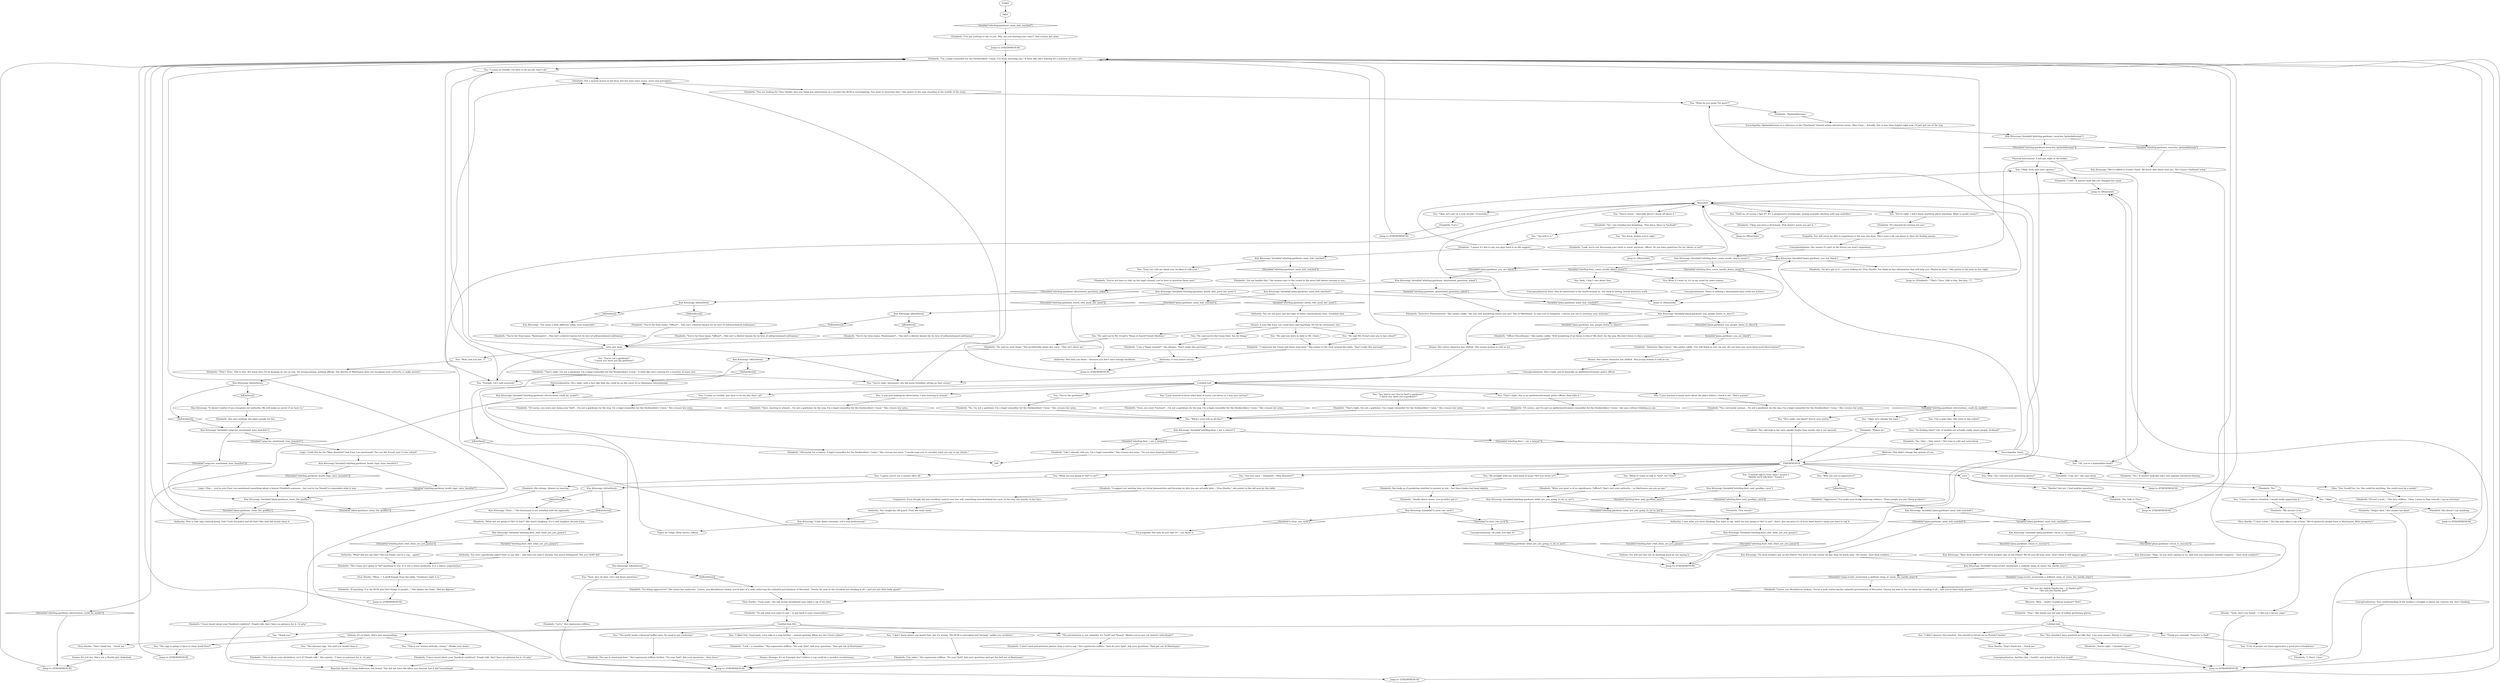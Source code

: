 # WHIRLING F1 / THE GARDENER MAIN
# The Gardener turns out to be a Union fixer. Slightly different model and portrait. Short *smug* dialogue directing you to Hardie, referencing last dialogue.
# ==================================================
digraph G {
	  0 [label="START"];
	  1 [label="input"];
	  2 [label="Kim Kitsuragi: Variable[\"plaza.gardener_main_hub_reached\"]"];
	  3 [label="Variable[\"plaza.gardener_main_hub_reached\"]", shape=diamond];
	  4 [label="!(Variable[\"plaza.gardener_main_hub_reached\"])", shape=diamond];
	  5 [label="Jump to: [FIXERPREHUB]"];
	  6 [label="You: What if I want to, it's in my mind for some reason..."];
	  7 [label="Jump to: [Elizabeth: \"\"That's Titus. Talk to him. But kno...\"]"];
	  8 [label="Elizabeth: \"Of course, and I'm just an epidermochromatic counsellor for the Dockworkers' Union,\" she says without blinking an eye."];
	  9 [label="You: \"He said Mr. Evrart sent you to law school?\""];
	  10 [label="You: \"He said you're Mr. Evrart's *Doux et Sucré* Death Machine.\""];
	  11 [label="Authority: How is that sign cleanup going, huh? Fuck the police and all that? She said she would clean it."];
	  12 [label="Kim Kitsuragi: \"*Just dock workers*? Do dock workers spy on the Police? We let you off easy, miss. Don't think it will happen again.\""];
	  13 [label="Kim Kitsuragi: Variable[\"whirling.fixer_i_am_a_lawyer\"]"];
	  14 [label="Variable[\"whirling.fixer_i_am_a_lawyer\"]", shape=diamond];
	  15 [label="!(Variable[\"whirling.fixer_i_am_a_lawyer\"])", shape=diamond];
	  16 [label="Jump to: [FIXERPREHUB]"];
	  17 [label="Titus Hardie: \"Don't thank her -- thank me.\""];
	  18 [label="Elizabeth: \"No, Glen -- they aren't.\" Her tone is cold and uninvolved."];
	  19 [label="Elizabeth: \"Detective Disorientated.\" She smiles coldly. \"Are you still wondering where you are? This is Martinaise, in case you've forgotten. I advise you not to overstay your welcome.\""];
	  20 [label="You: \"Wait, and you are...?\""];
	  21 [label="You: \"What are you going to *do* to me?\""];
	  22 [label="Kim Kitsuragi: \"Hmh...\" The lieutenant is not satisfied with the approach."];
	  23 [label="Elizabeth: \"I suggest not wasting time on trivial pleasantries and focusing on why you are actually here -- Titus Hardie,\" she points to the tall man by the table."];
	  24 [label="Jump to: [FIXERPREHUB]"];
	  25 [label="Jump to: [FIXERPREHUB]"];
	  26 [label="Kim Kitsuragi: Variable[\"whirling.gardener_what_are_you_going_to_do_to_me\"]"];
	  27 [label="Variable[\"whirling.gardener_what_are_you_going_to_do_to_me\"]", shape=diamond];
	  28 [label="!(Variable[\"whirling.gardener_what_are_you_going_to_do_to_me\"])", shape=diamond];
	  29 [label="Reaction Speed: A cheap deflection, but brutal. This did not have the effect you desired, but it did *something*."];
	  30 [label="You: \"Hold on, of course I *get it*. It's a progressive soundscape, mixing nomadic rhythms with pop melodies.\""];
	  31 [label="Kim Kitsuragi: Variable[\"plaza.gardener_you_people_listen_to_disco\"]"];
	  32 [label="Variable[\"plaza.gardener_you_people_listen_to_disco\"]", shape=diamond];
	  33 [label="!(Variable[\"plaza.gardener_you_people_listen_to_disco\"])", shape=diamond];
	  34 [label="Elizabeth: \"Get sober.\" Her expression stiffens. \"Do your *job*. Ask your questions and get the hell out of Martinaise.\""];
	  35 [label="Elizabeth: \"Listen, you Moralintern lackeys. You're a mob, enforcing the unlawful privatization of Revachol. Twenty fat men in the Occident are stealing it all -- and you're their body guards.\""];
	  36 [label="Conceptualization: She means it's part of the future you won't experience."];
	  37 [label="Kim Kitsuragi: Variable[\"whirling.fixer_conze_anodic_dance_music\"]"];
	  38 [label="Variable[\"whirling.fixer_conze_anodic_dance_music\"]", shape=diamond];
	  39 [label="!(Variable[\"whirling.fixer_conze_anodic_dance_music\"])", shape=diamond];
	  40 [label="You: \"I was just making an observation. I was reacting to stimuli.\""];
	  41 [label="You: \"I just wanted to know more about the place before I check it out. That's normal.\""];
	  42 [label="You: \"The world needs a financial buffer zone. No need to get emotional.\""];
	  43 [label="You: \"Okay, let's change the topic.\""];
	  44 [label="Elizabeth: \"You should.\""];
	  45 [label="Authority: *Why* did you say that? Did you forget you're a cop... again?"];
	  46 [label="Jump to: [FIXERPREHUB]"];
	  47 [label="You: \"Okay, stick with your opinion.\""];
	  48 [label="Conceptualization: She's right, you're basically an epidermochromatic police officer."];
	  49 [label="You: \"You're the gardener!\""];
	  50 [label="Authority: You set the pace and the topic of these conversations here. Establish that."];
	  51 [label="Drama: A man like Easy Leo could have said anything. Do not be restrained, sire."];
	  52 [label="Kim Kitsuragi: IsKimHere()"];
	  53 [label="IsKimHere()", shape=diamond];
	  54 [label="!(IsKimHere())", shape=diamond];
	  55 [label="Encyclopedia: Hjelmdallermen is a reference to the *Northern* themed action-adventure series, Man From... Actually, this is less than helpful right now. I'll just get out of the way."];
	  56 [label="Elizabeth: \"Let's.\" Her expression stiffens."];
	  57 [label="Authority: I saw what you were thinking. You want to say 'what are you going to *do* to me?'. Don't. Just because it's in your head doesn't mean you have to say it."];
	  58 [label="Jump to: [FIXERPREHUB]"];
	  59 [label="Kim Kitsuragi: Variable[\"whirling.fixer_said_goodbye_once\"]"];
	  60 [label="Variable[\"whirling.fixer_said_goodbye_once\"]", shape=diamond];
	  61 [label="!(Variable[\"whirling.fixer_said_goodbye_once\"])", shape=diamond];
	  62 [label="You: \"Are you Lizzy -- Elizabeth -- Miss Beaufort?\""];
	  63 [label="You: \"Why are you so aggressive?\""];
	  64 [label="Kim Kitsuragi: \"You seem a little different today. Less hospitable.\""];
	  65 [label="Glen: \"So fucking what? Lots of models are actually really smart people, fuckwad!\""];
	  66 [label="You: \"Oh, you're a hjelmdaller-head?\""];
	  67 [label="Elizabeth: \"If anything, it is the RCM who *do* things to people...\" She shakes her head. \"But we digress.\""];
	  68 [label="Kim Kitsuragi: \"Hmh. So you were spying on us. And now you represent murder suspects -- *just dock workers*.\""];
	  69 [label="Elizabeth: \"I'm being aggressive?\" She raises her eyebrows. \"Listen, you Moralintern lackey, you're part of a mob, enforcing the unlawful privatization of Revachol. Twenty fat men in the Occident are stealing it all -- and you are their body guard.\""];
	  70 [label="You: \"This is not winner attitude, citizen.\" (Shake your head.)"];
	  71 [label="Kim Kitsuragi: IsKimHere()"];
	  72 [label="IsKimHere()", shape=diamond];
	  73 [label="!(IsKimHere())", shape=diamond];
	  74 [label="Elizabeth: \"Fine.\" She hands you her pair of yellow gardening gloves."];
	  75 [label="You: \"Thank you comrade. Property is theft.\""];
	  76 [label="Elizabeth: \"You're right. I shouldn't have.\""];
	  77 [label="Drama: Her entire character has shifted. This young woman is cold as ice."];
	  78 [label="Elizabeth: \"Officer Discotheque.\" She smiles coldly. \"Still wondering if we listen to disco? We don't, by the way. We don't listen to disco anymore.\""];
	  79 [label="Elizabeth: \"Let me handle this,\" the woman says to the crowd in the mess hall before turning to you..."];
	  80 [label="Elizabeth: \"The Union isn't going to *do* anything to you. It is not a crime syndicate, it is a labour organization.\""];
	  81 [label="Elizabeth: \"I don't need privatization paeans from a rent-a-cop.\" Her expression stiffens. \"Just do your *job*. Ask your questions. Then get out of Martinaise.\""];
	  82 [label="Elizabeth: \"You're far from home, *lieutenants*... This isn't a district known for its love of self-proclaimed militiamen.\""];
	  83 [label="Elizabeth: \"Sure, you were *curious*... I'm not a gardener, by the way, I'm a legal counsellor for the Dockworkers' Union.\" She crosses her arms."];
	  84 [label="You: \"He said you were in debt to Mr. Claire.\""];
	  85 [label="Volition: You will not lose out on anything good by not saying it."];
	  86 [label="Kim Kitsuragi: Variable[\"whirling.gardener_encycloa_hjelmdallerman\"]"];
	  87 [label="Variable[\"whirling.gardener_encycloa_hjelmdallerman\"]", shape=diamond];
	  88 [label="!(Variable[\"whirling.gardener_encycloa_hjelmdallerman\"])", shape=diamond];
	  89 [label="You: \"I guess you're not a winner after all.\""];
	  90 [label="Untitled hub (02)"];
	  91 [label="Kim Kitsuragi: Variable[\"plaza.gardener_clean_the_graffito\"]"];
	  92 [label="Variable[\"plaza.gardener_clean_the_graffito\"]", shape=diamond];
	  93 [label="!(Variable[\"plaza.gardener_clean_the_graffito\"])", shape=diamond];
	  94 [label="Jump to: [FIXERPREHUB]"];
	  95 [label="Glen: \"You *could* be, Liz. You could be anything. You could even be a model.\""];
	  96 [label="Elizabeth: \"Okay, you have a dictionary. That doesn't mean you get it...\""];
	  97 [label="Kim Kitsuragi: Variable[\"whirling.gardener_electrochem_could_be_model\"]"];
	  98 [label="Variable[\"whirling.gardener_electrochem_could_be_model\"]", shape=diamond];
	  99 [label="!(Variable[\"whirling.gardener_electrochem_could_be_model\"])", shape=diamond];
	  100 [label="Elizabeth: She doesn't say anything."];
	  101 [label="You: \"I didn't deserve this handout. You should've forced me to *hustle* harder.\""];
	  102 [label="You: \"I mean no trouble, I'm here to do my job, that's all.\""];
	  103 [label="Elizabeth: \"You are looking for Titus Hardie, who you think has information on a murder the RCM is investigating. You want to interview him.\" She points to the man standing in the middle of the room."];
	  104 [label="Elizabeth: \"Hjelmdallermen.\""];
	  105 [label="You: \"That's right, this is an epidermochromatic police officer. Deal with it.\""];
	  106 [label="Elizabeth: \"Yes, extremely normal... I'm not a gardener, by the way, I'm a legal counsellor for the Dockworkers' Union.\" She crosses her arms."];
	  107 [label="Elizabeth: She says nothing; her glare speaks for her."];
	  108 [label="You: \"Get a grip Glen. She went to law school.\""];
	  109 [label="Kim Kitsuragi: Variable[\"whirling.gardener_disoriented_questions_asked\"]"];
	  110 [label="Variable[\"whirling.gardener_disoriented_questions_asked\"]", shape=diamond];
	  111 [label="!(Variable[\"whirling.gardener_disoriented_questions_asked\"])", shape=diamond];
	  112 [label="Elizabeth: \"He said no such thing.\" She accidentally raises her voice. \"This isn't about me.\""];
	  113 [label="Kim Kitsuragi: Variable[\"plaza.gardener_main_hub_reached\"]"];
	  114 [label="Variable[\"plaza.gardener_main_hub_reached\"]", shape=diamond];
	  115 [label="!(Variable[\"plaza.gardener_main_hub_reached\"])", shape=diamond];
	  116 [label="Kim Kitsuragi: \"Do dock workers spy on the Police? You were on that corner all day. Now we know why.\" He smiles: \"Just dock workers...\""];
	  117 [label="You: \"The privatization is not unlawful, it's *cool* and *funny*. Maybe you're just not historic individuals?\""];
	  118 [label="You: \"He's right, you know? You're very pretty.\""];
	  119 [label="Elizabeth: \"No.\""];
	  120 [label="You: \"Thank you.\""];
	  121 [label="You: \"Be straight with me, what kind of music *do* you listen to?\""];
	  122 [label="Musichub"];
	  123 [label="You: \"Dance music -- basically disco? I know all about it.\""];
	  124 [label="Elizabeth: \"You're far from home, *officer*... This isn't a district known for its love of self-proclaimed militiamen.\""];
	  125 [label="Untitled hub"];
	  126 [label="You: \"I mean no trouble, just here to do my job, that's all.\""];
	  127 [label="Elizabeth: \"I've got nothing to say to you. Why are you wasting your time?\" She crosses her arms."];
	  128 [label="Elizabeth: \"I represent the Union and these men here.\" She points to the crew around the table. \"Don't make this personal.\""];
	  129 [label="Authority: You were specifically asked *not* to say that -- and then you said it anyway. You junior delinquent! But you *still* did!"];
	  130 [label="You: \"I don't know where you heard that, but it's wrong. The RCM is principled and *strong*, unlike you socialists.\""];
	  131 [label="Elizabeth: \"Look -- a comedian.\" Her expression stiffens. \"Do your *job*. Ask your questions. Then get out of Martinaise.\""];
	  132 [label="You: \"I have a cadaver situation. I would really appreciate it.\""];
	  133 [label="Jump to: [FIXERPREHUB]"];
	  134 [label="Elizabeth: \"You're far from home, *lieutenants*... This isn't a district known for its love of self-proclaimed militiamen.\""];
	  135 [label="Drama: Her entire character has shifted. This young woman is cold as ice."];
	  136 [label="You: \"You're right, lieutenant, she did seem friendlier sitting on that corner.\""];
	  137 [label="You: \"Okay, let's put on a new record.\" (Conclude.)"];
	  138 [label="You: \"I just wanted to know what kind of music you listen to. I was just curious!\""];
	  139 [label="Kim Kitsuragi: \"It doesn't matter if you recognize our authority. We will make an arrest if we have to.\""];
	  140 [label="Titus Hardie: \"Mhm...\" A gruff humph from the table. \"Goddamn right it is.\""];
	  141 [label="Elizabeth: \"*Even* a mod...\" Her face stiffens. \"Glen, I went to *law school*. I am an attorney.\""];
	  142 [label="Authority: She shut you down -- because you don't have enough backbone."];
	  143 [label="Physical Instrument: A left jab, right in the looker."];
	  144 [label="Elizabeth: \"I guess it's fair to say you guys have it on life support.\""];
	  145 [label="You: \"Enough. Let's talk seriously.\""];
	  146 [label="Jump to: [FIXERPREHUB]"];
	  147 [label="Elizabeth: \"What you want is of no significance, *officer*. Don't test your authority -- in Martinaise you are no one.\""];
	  148 [label="Jump to: [FIXERPREHUB]"];
	  149 [label="You: \"He said you're the Union fixer. You fix things.\""];
	  150 [label="Kim Kitsuragi: Variable[\"plaza.gardener_viscal_rc_success\"]"];
	  151 [label="Variable[\"plaza.gardener_viscal_rc_success\"]", shape=diamond];
	  152 [label="!(Variable[\"plaza.gardener_viscal_rc_success\"])", shape=diamond];
	  153 [label="Elizabeth: \"Detective Skin-Colour.\" She smiles coldly. \"I'm still black as you can see. Do you have any more keen-eyed observations?\""];
	  154 [label="Elizabeth: Not a muscle moves in her face, but her eyes trace yours, stern and perceptive."];
	  155 [label="Elizabeth: \"It's beyond the horizon for you.\""];
	  156 [label="You: \"The hell it is.\""];
	  157 [label="Elizabeth: \"Look, we're not discussing your taste in music anymore, officer. Do you have questions for my clients or not?\""];
	  158 [label="Elizabeth: \"I. Don't. Care.\""];
	  159 [label="Conceptualization: There is nothing a determined man could not achieve."];
	  160 [label="You: \"You're not a gardener!\"\n\"I knew you were not the gardener!\""];
	  161 [label="Esprit de Corps: Dirty tactics, officer."];
	  162 [label="Titus Hardie: \"Fuck yeah,\" the tall, broad shouldered man takes a sip of his beer."];
	  163 [label="Elizabeth: She shrugs. Almost no reaction."];
	  164 [label="Conceptualization: Another day -- hustlin' and grindin' in the free world!"];
	  165 [label="You: \"You're right. I don't know anything about anything. What is anodic music?\""];
	  166 [label="Elizabeth: \"Let's.\""];
	  167 [label="You: \"You know, maybe you're right.\""];
	  168 [label="Elizabeth: \"I will.\" It doesn't look like you changed her mind."];
	  169 [label="You: Yeah, I don't care about that."];
	  170 [label="Kim Kitsuragi: Variable[\"cargo.leo_mentioned_miss_beaufort\"]"];
	  171 [label="Variable[\"cargo.leo_mentioned_miss_beaufort\"]", shape=diamond];
	  172 [label="!(Variable[\"cargo.leo_mentioned_miss_beaufort\"])", shape=diamond];
	  173 [label="Kim Kitsuragi: Variable[\"tc.arno_van_eyck\"]"];
	  174 [label="Variable[\"tc.arno_van_eyck\"]", shape=diamond];
	  175 [label="!(Variable[\"tc.arno_van_eyck\"])", shape=diamond];
	  176 [label="Jump to: [Musichub]"];
	  177 [label="Elizabeth: \"So ask what you came to ask -- or get back to your commanders.\""];
	  178 [label="You: \"The obscene sign. You said you would clean it."];
	  179 [label="Titus Hardie: \"C'mon Lizzie.\" The big man takes a sip of beer. \"We're generous people here in Martinaise. With *property*.\""];
	  180 [label="Kim Kitsuragi: Variable[\"whirling.gardener_booth_logic_miss_beaufort\"]"];
	  181 [label="Variable[\"whirling.gardener_booth_logic_miss_beaufort\"]", shape=diamond];
	  182 [label="!(Variable[\"whirling.gardener_booth_logic_miss_beaufort\"])", shape=diamond];
	  183 [label="You: \"What if I want to talk to *you*, not Titus?\""];
	  184 [label="Composure: Even though she has excellent control over her self, something moved behind her eyes, in the way she stands, in her face..."];
	  185 [label="Elizabeth: \"That's right, I'm not a gardener, I'm a legal counsellor for the Dockworkers' Union.\" She crosses her arms."];
	  186 [label="Elizabeth: \"Of course, you were just doing your *job*... I'm not a gardener, by the way, I'm a legal counsellor for the Dockworkers' Union.\" She crosses her arms."];
	  187 [label="You: \"Hardie? Not yet, I had another question.\""];
	  188 [label="Jump to: [FIXERPREHUB]"];
	  189 [label="Kim Kitsuragi: Variable[\"whirling.gardener_booth_rhet_push_her_more\"]"];
	  190 [label="Variable[\"whirling.gardener_booth_rhet_push_her_more\"]", shape=diamond];
	  191 [label="!(Variable[\"whirling.gardener_booth_rhet_push_her_more\"])", shape=diamond];
	  192 [label="Encyclopedia: Not only do you *get it* -- you know it."];
	  193 [label="Jump to: [Musichub]"];
	  194 [label="Elizabeth: The cold look in her eyes speaks louder than words: she is not amused."];
	  195 [label="Elizabeth: \"Anodic dance music, you wouldn't get it.\""];
	  196 [label="Conceptualization: Your understanding of the worker's struggle is about one century old, she's thinking."];
	  197 [label="Empathy: You will never be able to experience it the way she does. She's even a bit sad about it; then the feeling passes."];
	  198 [label="Elizabeth: \"You're far from home, *officer*... This isn't a district known for its love of self-proclaimed militiamen.\""];
	  199 [label="Kim Kitsuragi: IsKimHere()"];
	  200 [label="IsKimHere()", shape=diamond];
	  201 [label="!(IsKimHere())", shape=diamond];
	  202 [label="Elizabeth: \"You're not here to chat up the legal counsel, you're here to question these men.\""];
	  203 [label="Elizabeth: \"I am a *legal counsel*,\" she intones. \"Don't make this personal.\""];
	  204 [label="Jump to: [Musichub]"];
	  205 [label="Kim Kitsuragi: Variable[\"cargo.evrart_mentioned_a_militant_wing_of_union_the_hardie_boys\"]"];
	  206 [label="Variable[\"cargo.evrart_mentioned_a_militant_wing_of_union_the_hardie_boys\"]", shape=diamond];
	  207 [label="!(Variable[\"cargo.evrart_mentioned_a_militant_wing_of_union_the_hardie_boys\"])", shape=diamond];
	  208 [label="Elizabeth: \"I have heard about your *medical condition*. People talk. And I have no patience for it. Or pity.\""];
	  209 [label="You: \"Okay.\""];
	  210 [label="Untitled hub"];
	  211 [label="Logic: Uhm...  you're sure Easy Leo mentioned something about a lawyer Elizabeth someone... but you're too *dumb* to remember what it was."];
	  212 [label="Authority: A very minor victory."];
	  213 [label="Elizabeth: \"Aggressive? You make your living enforcing violence. These people are just *dock workers*.\""];
	  214 [label="Conceptualization: Sure, why be interested in the world around us. Get back to boring, brutal detective work."];
	  215 [label="You: \"The sign is going to have to clean itself then?\""];
	  216 [label="Elizabeth: \"Please do.\""];
	  217 [label="You: \"Hey. Can I borrow your gardening gloves?\""];
	  218 [label="Elizabeth: \"My answer is no.\""];
	  219 [label="Titus Hardie: \"Don't thank her -- thank me.\""];
	  220 [label="You: \"I should talk to Titus then!\" [Leave.]\n\"Maybe we'll talk later.\" [Leave.]"];
	  221 [label="Elizabeth: \"What are we going to *do* to you?\" She starts laughing. It's a cold laughter, devoid of joy."];
	  222 [label="Elizabeth: She looks as if pondering whether to answer or not... but then shakes her head slightly."];
	  223 [label="Kim Kitsuragi: IsKimHere()"];
	  224 [label="IsKimHere()", shape=diamond];
	  225 [label="!(IsKimHere())", shape=diamond];
	  226 [label="Kim Kitsuragi: IsKimHere()"];
	  227 [label="IsKimHere()", shape=diamond];
	  228 [label="!(IsKimHere())", shape=diamond];
	  229 [label="Elizabeth: \"Sure, reacting to stimuli... I'm not a gardener, by the way, I'm a legal counsellor for the Dockworkers' Union.\" She crosses her arms."];
	  230 [label="Elizabeth: \"Like I already told you, I'm a legal counsellor.\" She crosses her arms. \"Do you have hearing problems?\""];
	  231 [label="Logic: Could this be the *Miss Beaufort* that Easy Leo mentioned? The one Mr. Evrart sent to law school?"];
	  232 [label="Elizabeth: \"No. Talk to Titus.\""];
	  233 [label="You: \"I liked that. Good start. Let's take it a step further -- armed uprising. What are the Union's plans?\""];
	  234 [label="Elizabeth: \"This is about your alcoholism, isn't it? People talk.\" She squints. \"I have no patience for it. Or pity.\""];
	  235 [label="You: \"You shouldn't have assisted me like that. I am your enemy. Nature is struggle.\""];
	  236 [label="Rhetoric: This didn't change her opinion of you."];
	  237 [label="Authority: You caught her off guard. Push her some more."];
	  238 [label="Elizabeth: \"No,\" she steadies her breathing. \"Not disco. Disco is *undead*.\""];
	  239 [label="intro_pre_hubz"];
	  240 [label="Elizabeth: \"No, I'm not a gardener, I'm a legal counsellor for the Dockworkers' Union.\" She crosses her arms."];
	  241 [label="Elizabeth: \"That's right, I'm not a gardener, I'm a legal counsellor for the Dockworkers' Union.\" It feels like she's waiting for a reaction of some sort."];
	  242 [label="Kim Kitsuragi: Variable[\"whirling.fixer_rhet_what_are_you_gonna\"]"];
	  243 [label="Variable[\"whirling.fixer_rhet_what_are_you_gonna\"]", shape=diamond];
	  244 [label="!(Variable[\"whirling.fixer_rhet_what_are_you_gonna\"])", shape=diamond];
	  245 [label="Conceptualization: Oh yeah, you *get it*."];
	  246 [label="Elizabeth: \"No.\" It doesn't look like she's into popular adventure-fantasy."];
	  247 [label="Kim Kitsuragi: Variable[\"whirling.fixer_rhet_what_are_you_gonna\"]"];
	  248 [label="Variable[\"whirling.fixer_rhet_what_are_you_gonna\"]", shape=diamond];
	  249 [label="!(Variable[\"whirling.fixer_rhet_what_are_you_gonna\"])", shape=diamond];
	  250 [label="Elizabeth: \"No one is emotional here.\" Her expression stiffens further. \"Do your *job*. Ask your questions -- then leave.\""];
	  251 [label="Drama: Strange. It's as if people don't believe a cop could be a socialist revolutionary."];
	  252 [label="Jump to: [Musichub]"];
	  253 [label="You: \"You lied to me! You're *not* a gardener!\"\n\"I knew you were not a gardener!\""];
	  254 [label="Elizabeth: \"Obviously I'm a lawyer. A legal counsellor for the Dockworkers' Union.\" She crosses her arms. \"I would urge you to consider what you say to my clients.\""];
	  255 [label="Encyclopedia: Sorry."];
	  256 [label="Kim Kitsuragi: \"We've talked to Evrart Claire. We know who these men are. The Union's *militant* wing.\""];
	  257 [label="You: \"Are you the eighth Hardie boy -- A Hardie girl?\"\n \"Are you the Hardie girl?\""];
	  258 [label="Elizabeth: \"I am not,\" she says dryly."];
	  259 [label="Rhetoric: Wow -- really? A political moment? Now?"];
	  260 [label="Shanky: \"Yeah, don't you forget -- T did you a favour, popo.\""];
	  261 [label="Drama: It's not her. She's not a Hardie girl. Definitely."];
	  262 [label="FIXERPREHUB"];
	  263 [label="Elizabeth: \"I'm a legal counsellor for the Dockworkers' Union. I've been watching you.\" It feels like she's waiting for a reaction of some sort."];
	  264 [label="Elizabeth: \"That's Titus. Talk to him. But know this: I'll be keeping an eye on you. No strong-arming, nothing official. The district of Martinaise does not recognize your authority to make arrests.\""];
	  265 [label="You: \"What do you mean *us guys*?\""];
	  266 [label="Kim Kitsuragi: Variable[\"whirling.gardener_main_hub_reached\"]"];
	  267 [label="Variable[\"whirling.gardener_main_hub_reached\"]", shape=diamond];
	  268 [label="!(Variable[\"whirling.gardener_main_hub_reached\"])", shape=diamond];
	  269 [label="You: \"Easy Leo told me about you, he likes to talk a lot.\""];
	  270 [label="Jump to: [FIXERPREHUB]"];
	  271 [label="Electrochemistry: He's right, with a face like that she could be on the cover of La Débutante International."];
	  272 [label="Elizabeth: \"Vulgar idiot,\" she shakes her head."];
	  273 [label="You: \"A lot of people out there appreciate a good disco breakdown.\""];
	  274 [label="Kim Kitsuragi: Variable[\"plaza.gardener_you_are_black\"]"];
	  275 [label="Variable[\"plaza.gardener_you_are_black\"]", shape=diamond];
	  276 [label="!(Variable[\"plaza.gardener_you_are_black\"])", shape=diamond];
	  277 [label="Elizabeth: \"So let's get to it -- you're looking for Titus Hardie. You think he has information that will help you. Maybe he does.\" She points to the man on her right."];
	  278 [label="You: \"What's your role in all this?\""];
	  279 [label="LEO"];
	  280 [label="Kim Kitsuragi: \"Calm down everyone. Let's stay professional.\""];
	  281 [label="Kim Kitsuragi: IsKimHere()"];
	  282 [label="IsKimHere()", shape=diamond];
	  283 [label="!(IsKimHere())", shape=diamond];
	  284 [label="You: \"Yeah, let's do that. Let's ask those questions.\""];
	  285 [label="Volition: It's in there. She's just stonewalling."];
	  286 [label="Elizabeth: \"I have heard about your *medical condition*. People talk. And I have no patience for it. Or pity.\""];
	  287 [label="Jump to: [FIXERPREHUB]"];
	  0 -> 1
	  1 -> 267
	  2 -> 3
	  2 -> 4
	  3 -> 31
	  4 -> 223
	  5 -> 263
	  6 -> 159
	  7 -> 265
	  8 -> 278
	  9 -> 128
	  10 -> 112
	  11 -> 263
	  12 -> 205
	  13 -> 14
	  13 -> 15
	  14 -> 230
	  15 -> 255
	  16 -> 263
	  17 -> 261
	  18 -> 236
	  19 -> 135
	  20 -> 264
	  21 -> 71
	  22 -> 221
	  23 -> 184
	  24 -> 263
	  25 -> 263
	  26 -> 27
	  26 -> 28
	  27 -> 46
	  28 -> 57
	  29 -> 94
	  30 -> 96
	  31 -> 32
	  31 -> 33
	  32 -> 78
	  33 -> 275
	  34 -> 5
	  35 -> 162
	  36 -> 37
	  37 -> 38
	  37 -> 39
	  38 -> 169
	  38 -> 6
	  39 -> 193
	  40 -> 229
	  41 -> 106
	  42 -> 250
	  43 -> 216
	  45 -> 80
	  46 -> 263
	  47 -> 168
	  48 -> 125
	  49 -> 240
	  50 -> 51
	  51 -> 9
	  51 -> 10
	  51 -> 84
	  51 -> 149
	  52 -> 53
	  52 -> 54
	  53 -> 281
	  54 -> 271
	  55 -> 86
	  56 -> 5
	  57 -> 242
	  58 -> 263
	  59 -> 60
	  59 -> 61
	  61 -> 44
	  62 -> 23
	  63 -> 282
	  64 -> 82
	  65 -> 18
	  66 -> 246
	  67 -> 16
	  68 -> 205
	  69 -> 162
	  70 -> 208
	  71 -> 72
	  71 -> 73
	  72 -> 22
	  73 -> 221
	  74 -> 210
	  75 -> 273
	  76 -> 133
	  77 -> 48
	  78 -> 135
	  79 -> 2
	  80 -> 140
	  81 -> 5
	  82 -> 239
	  83 -> 278
	  84 -> 128
	  85 -> 46
	  86 -> 88
	  86 -> 87
	  87 -> 256
	  88 -> 143
	  89 -> 163
	  90 -> 130
	  90 -> 233
	  90 -> 42
	  90 -> 117
	  90 -> 285
	  91 -> 92
	  91 -> 93
	  92 -> 11
	  93 -> 263
	  94 -> 263
	  95 -> 141
	  96 -> 252
	  97 -> 98
	  97 -> 99
	  98 -> 43
	  98 -> 108
	  98 -> 118
	  99 -> 146
	  100 -> 58
	  101 -> 219
	  102 -> 154
	  103 -> 265
	  104 -> 55
	  105 -> 8
	  106 -> 278
	  107 -> 170
	  108 -> 65
	  109 -> 110
	  109 -> 111
	  110 -> 19
	  111 -> 226
	  112 -> 52
	  113 -> 114
	  113 -> 115
	  114 -> 150
	  115 -> 116
	  116 -> 205
	  117 -> 81
	  118 -> 194
	  119 -> 209
	  119 -> 132
	  120 -> 17
	  121 -> 222
	  122 -> 137
	  122 -> 123
	  122 -> 165
	  122 -> 30
	  123 -> 238
	  124 -> 239
	  125 -> 40
	  125 -> 41
	  125 -> 138
	  125 -> 105
	  125 -> 49
	  125 -> 126
	  125 -> 254
	  126 -> 186
	  127 -> 25
	  128 -> 212
	  129 -> 80
	  130 -> 34
	  131 -> 251
	  132 -> 218
	  133 -> 263
	  134 -> 239
	  135 -> 125
	  136 -> 154
	  137 -> 166
	  138 -> 83
	  139 -> 107
	  140 -> 67
	  141 -> 272
	  142 -> 148
	  143 -> 274
	  143 -> 66
	  143 -> 47
	  144 -> 266
	  144 -> 274
	  144 -> 47
	  145 -> 154
	  146 -> 263
	  147 -> 26
	  148 -> 263
	  149 -> 203
	  150 -> 152
	  150 -> 151
	  151 -> 12
	  152 -> 68
	  153 -> 77
	  154 -> 103
	  155 -> 197
	  156 -> 144
	  157 -> 176
	  158 -> 204
	  159 -> 193
	  160 -> 241
	  161 -> 271
	  162 -> 177
	  163 -> 286
	  164 -> 133
	  165 -> 155
	  166 -> 24
	  167 -> 157
	  168 -> 204
	  169 -> 214
	  170 -> 171
	  170 -> 172
	  171 -> 231
	  172 -> 91
	  173 -> 174
	  173 -> 175
	  174 -> 192
	  175 -> 245
	  176 -> 122
	  177 -> 90
	  178 -> 234
	  179 -> 260
	  180 -> 181
	  180 -> 182
	  181 -> 91
	  182 -> 211
	  183 -> 147
	  184 -> 237
	  185 -> 278
	  186 -> 278
	  187 -> 232
	  188 -> 263
	  189 -> 190
	  189 -> 191
	  190 -> 50
	  191 -> 142
	  192 -> 122
	  193 -> 122
	  194 -> 262
	  195 -> 173
	  196 -> 133
	  197 -> 36
	  198 -> 239
	  199 -> 200
	  199 -> 201
	  200 -> 139
	  201 -> 170
	  202 -> 189
	  203 -> 212
	  204 -> 122
	  205 -> 206
	  205 -> 207
	  206 -> 257
	  207 -> 35
	  208 -> 29
	  209 -> 100
	  210 -> 120
	  210 -> 75
	  210 -> 101
	  210 -> 235
	  211 -> 91
	  212 -> 148
	  213 -> 113
	  214 -> 193
	  215 -> 287
	  216 -> 262
	  217 -> 119
	  218 -> 179
	  219 -> 164
	  220 -> 59
	  221 -> 247
	  222 -> 195
	  223 -> 224
	  223 -> 225
	  224 -> 134
	  225 -> 124
	  226 -> 227
	  226 -> 228
	  227 -> 64
	  228 -> 198
	  229 -> 278
	  230 -> 288
	  231 -> 180
	  232 -> 188
	  233 -> 131
	  234 -> 29
	  235 -> 76
	  236 -> 262
	  237 -> 280
	  238 -> 156
	  238 -> 167
	  239 -> 160
	  239 -> 102
	  239 -> 136
	  239 -> 145
	  239 -> 20
	  240 -> 278
	  241 -> 136
	  241 -> 145
	  241 -> 102
	  242 -> 243
	  242 -> 244
	  243 -> 85
	  244 -> 46
	  245 -> 122
	  246 -> 204
	  247 -> 248
	  247 -> 249
	  248 -> 129
	  249 -> 45
	  250 -> 5
	  251 -> 5
	  252 -> 122
	  253 -> 185
	  254 -> 288
	  255 -> 274
	  255 -> 66
	  255 -> 47
	  256 -> 35
	  257 -> 259
	  258 -> 95
	  259 -> 74
	  260 -> 133
	  261 -> 146
	  262 -> 121
	  262 -> 258
	  262 -> 217
	  262 -> 183
	  262 -> 21
	  262 -> 279
	  262 -> 89
	  262 -> 220
	  262 -> 62
	  262 -> 63
	  263 -> 136
	  263 -> 145
	  263 -> 102
	  264 -> 199
	  265 -> 104
	  266 -> 268
	  266 -> 269
	  267 -> 127
	  268 -> 79
	  269 -> 202
	  270 -> 263
	  271 -> 97
	  272 -> 196
	  273 -> 158
	  274 -> 276
	  274 -> 277
	  275 -> 153
	  276 -> 109
	  277 -> 7
	  278 -> 13
	  279 -> 187
	  279 -> 270
	  280 -> 161
	  281 -> 283
	  281 -> 284
	  282 -> 213
	  283 -> 69
	  284 -> 56
	  285 -> 178
	  285 -> 70
	  285 -> 215
	  286 -> 29
	  287 -> 263
}

